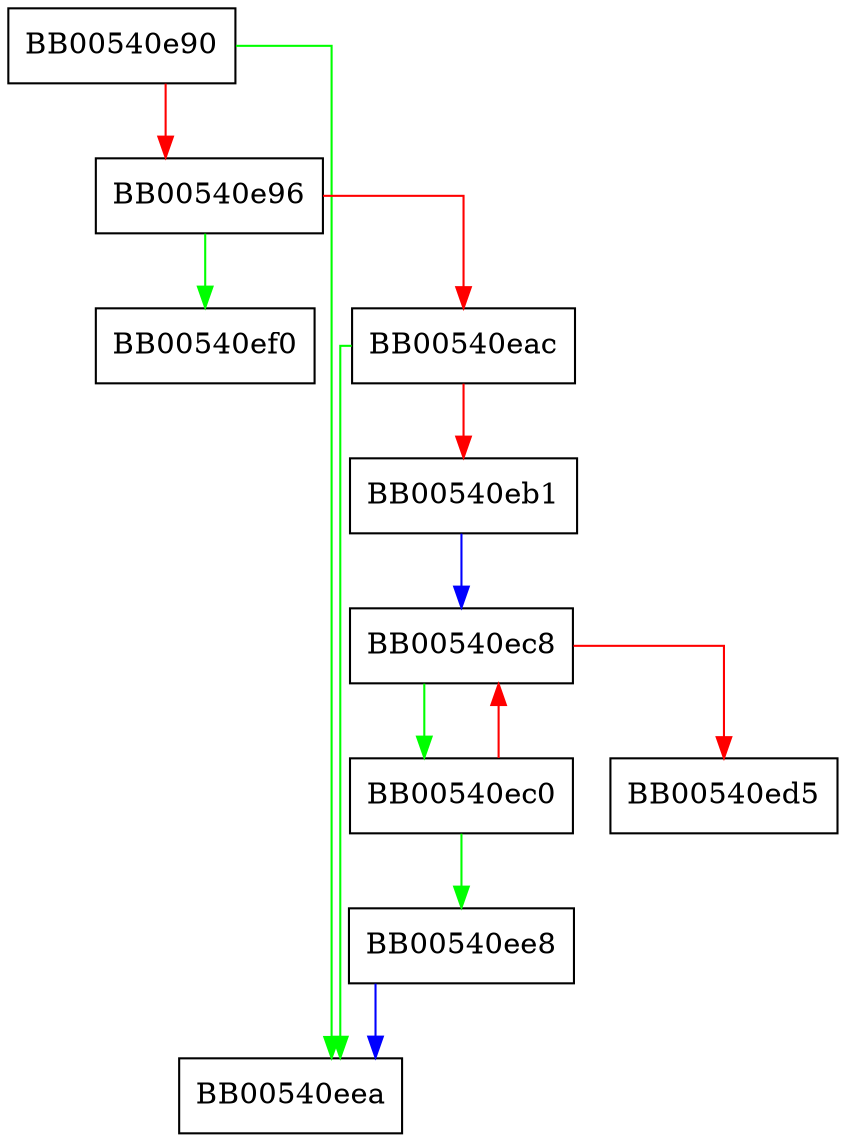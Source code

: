 digraph bn_cmp_words {
  node [shape="box"];
  graph [splines=ortho];
  BB00540e90 -> BB00540eea [color="green"];
  BB00540e90 -> BB00540e96 [color="red"];
  BB00540e96 -> BB00540ef0 [color="green"];
  BB00540e96 -> BB00540eac [color="red"];
  BB00540eac -> BB00540eea [color="green"];
  BB00540eac -> BB00540eb1 [color="red"];
  BB00540eb1 -> BB00540ec8 [color="blue"];
  BB00540ec0 -> BB00540ee8 [color="green"];
  BB00540ec0 -> BB00540ec8 [color="red"];
  BB00540ec8 -> BB00540ec0 [color="green"];
  BB00540ec8 -> BB00540ed5 [color="red"];
  BB00540ee8 -> BB00540eea [color="blue"];
}